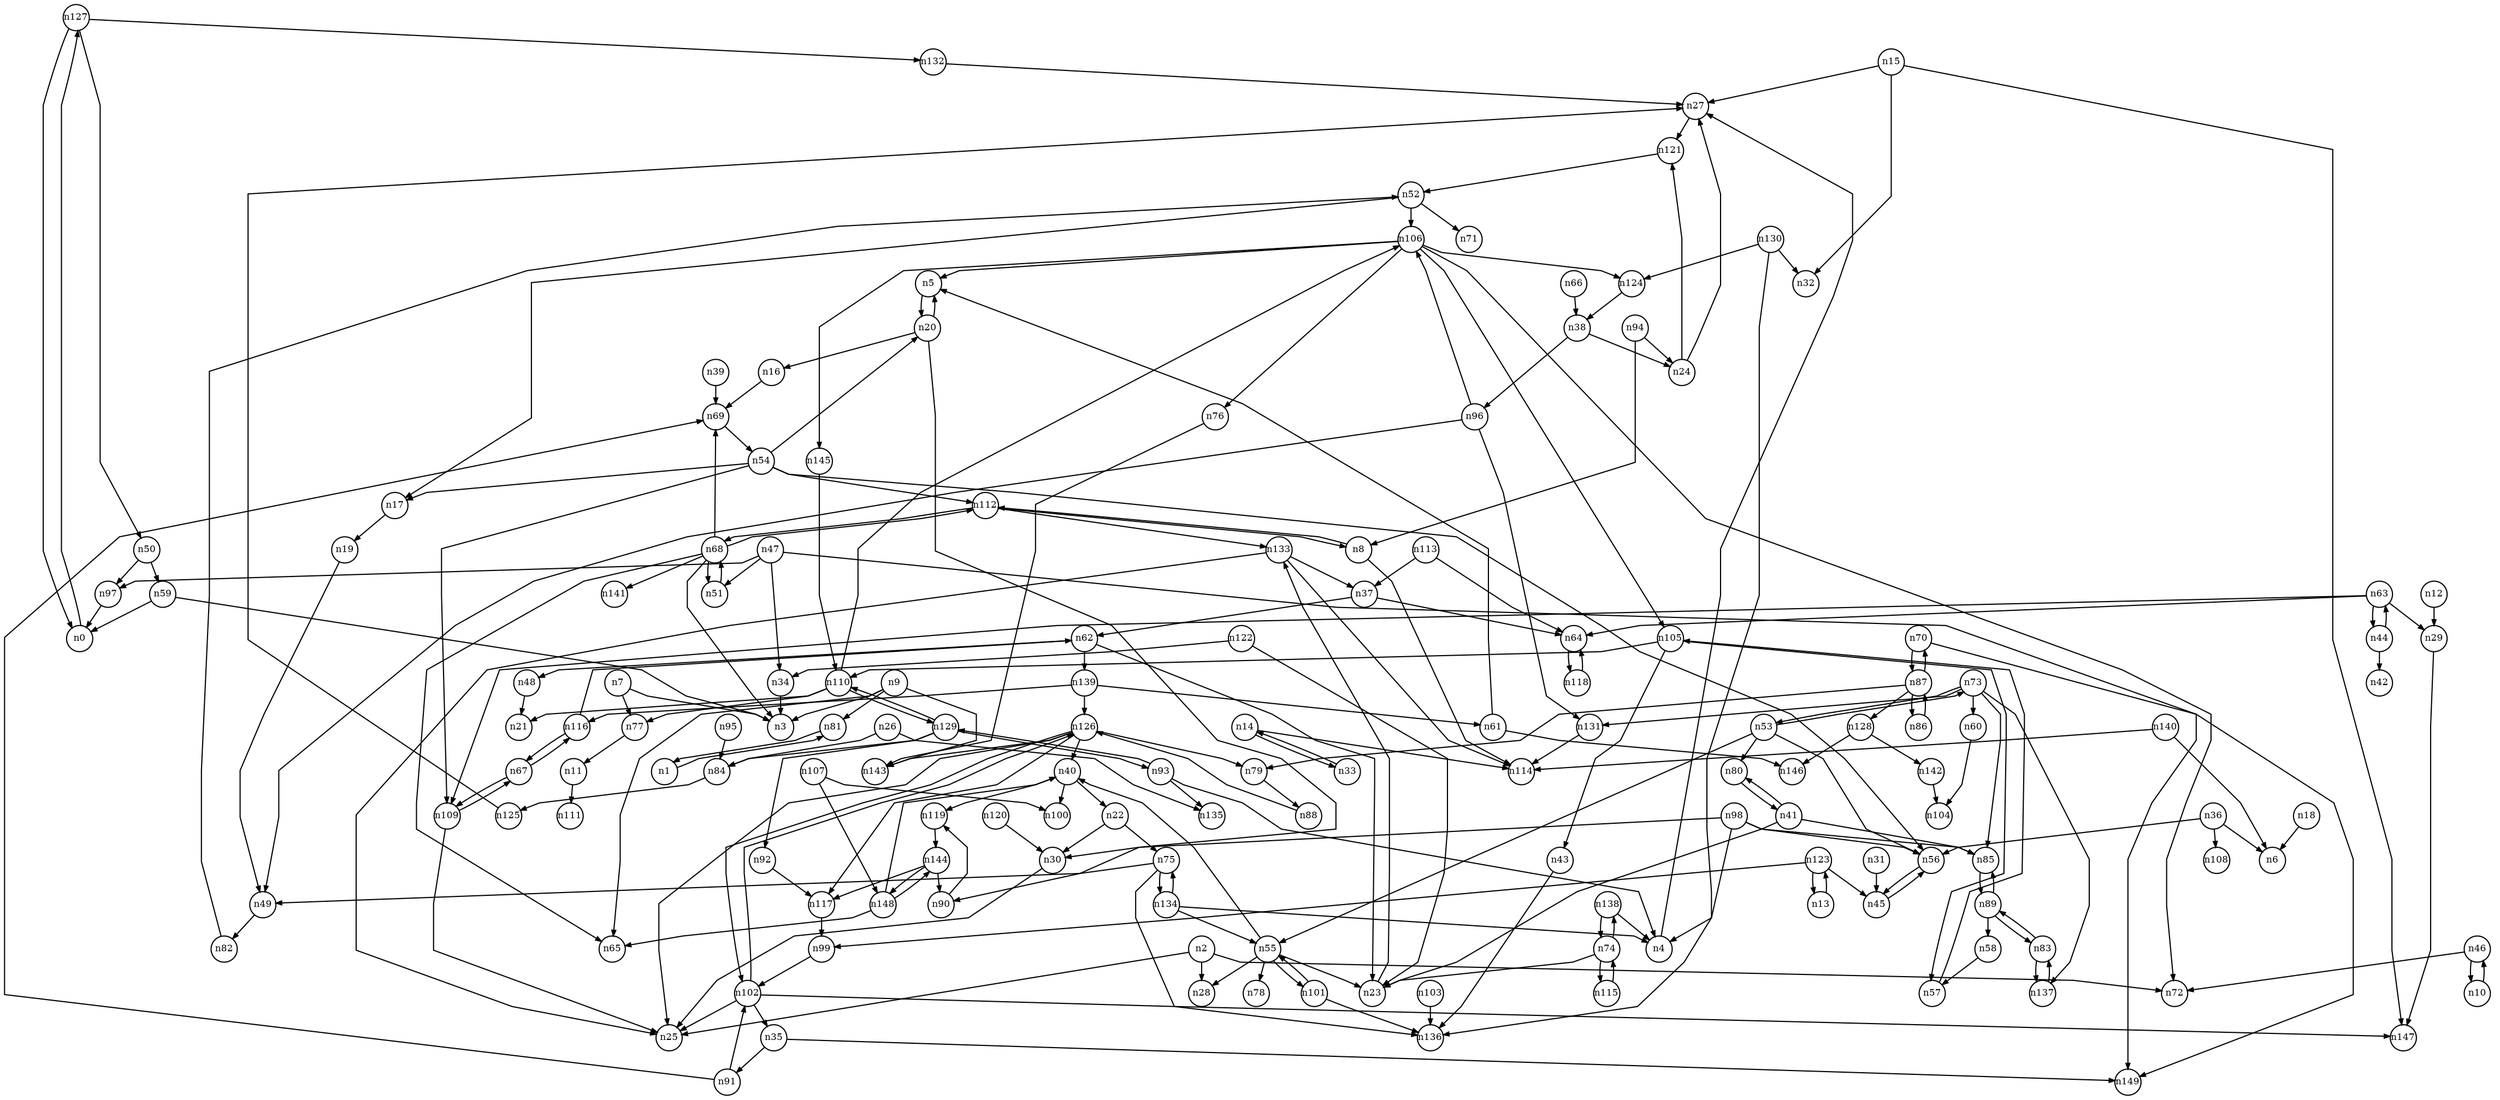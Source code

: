 digraph G{
splines=polyline;
ranksep=0.22;
nodesep=0.22;
nodesize=0.32;
fontsize=8
edge [arrowsize=0.5]
node [fontsize=8 shape=circle width=0.32 fixedsize=shape];

n127 -> n50
n127 -> n132
n127 -> n0
n0 -> n127
n2 -> n25
n2 -> n28
n2 -> n72
n27 -> n121
n4 -> n27
n7 -> n3
n7 -> n77
n77 -> n11
n8 -> n114
n8 -> n112
n9 -> n3
n9 -> n65
n9 -> n81
n9 -> n143
n81 -> n1
n46 -> n72
n46 -> n10
n10 -> n46
n11 -> n111
n29 -> n147
n12 -> n29
n123 -> n45
n123 -> n99
n123 -> n13
n13 -> n123
n33 -> n14
n14 -> n33
n14 -> n114
n15 -> n27
n15 -> n32
n15 -> n147
n69 -> n54
n16 -> n69
n19 -> n49
n17 -> n19
n18 -> n6
n49 -> n82
n5 -> n20
n20 -> n5
n20 -> n16
n20 -> n90
n90 -> n119
n30 -> n25
n22 -> n30
n22 -> n75
n133 -> n25
n133 -> n114
n133 -> n37
n23 -> n133
n24 -> n27
n24 -> n121
n121 -> n52
n84 -> n125
n26 -> n84
n26 -> n135
n45 -> n56
n31 -> n45
n34 -> n3
n91 -> n69
n91 -> n102
n35 -> n91
n35 -> n149
n36 -> n6
n36 -> n56
n36 -> n108
n56 -> n45
n62 -> n23
n62 -> n48
n62 -> n139
n37 -> n62
n37 -> n64
n64 -> n118
n38 -> n24
n38 -> n96
n39 -> n69
n40 -> n22
n40 -> n100
n40 -> n119
n119 -> n144
n41 -> n23
n41 -> n80
n41 -> n85
n80 -> n41
n85 -> n89
n43 -> n136
n44 -> n42
n44 -> n63
n47 -> n34
n47 -> n51
n47 -> n97
n47 -> n149
n51 -> n68
n97 -> n0
n48 -> n21
n82 -> n52
n59 -> n3
n59 -> n0
n50 -> n59
n50 -> n97
n52 -> n17
n52 -> n71
n52 -> n106
n106 -> n5
n106 -> n72
n106 -> n76
n106 -> n105
n106 -> n124
n106 -> n145
n55 -> n23
n55 -> n28
n55 -> n40
n55 -> n78
n55 -> n101
n53 -> n55
n53 -> n56
n53 -> n73
n53 -> n80
n73 -> n60
n73 -> n85
n73 -> n131
n73 -> n137
n73 -> n53
n54 -> n17
n54 -> n20
n54 -> n56
n54 -> n109
n54 -> n112
n109 -> n25
n109 -> n67
n112 -> n8
n112 -> n133
n112 -> n68
n101 -> n136
n101 -> n55
n57 -> n105
n58 -> n57
n60 -> n104
n61 -> n5
n61 -> n146
n63 -> n29
n63 -> n44
n63 -> n64
n63 -> n109
n66 -> n38
n67 -> n109
n67 -> n116
n116 -> n62
n116 -> n67
n68 -> n3
n68 -> n51
n68 -> n65
n68 -> n69
n68 -> n112
n68 -> n141
n70 -> n149
n70 -> n87
n131 -> n114
n137 -> n83
n74 -> n23
n74 -> n115
n74 -> n138
n115 -> n74
n138 -> n4
n138 -> n74
n75 -> n49
n75 -> n134
n75 -> n136
n134 -> n4
n134 -> n55
n134 -> n75
n76 -> n143
n1 -> n81
n83 -> n137
n83 -> n89
n125 -> n27
n87 -> n70
n87 -> n79
n87 -> n86
n87 -> n128
n79 -> n88
n86 -> n87
n128 -> n142
n128 -> n146
n126 -> n25
n126 -> n40
n126 -> n79
n126 -> n117
n126 -> n143
n126 -> n102
n88 -> n126
n89 -> n58
n89 -> n83
n89 -> n85
n117 -> n99
n92 -> n117
n93 -> n4
n93 -> n135
n93 -> n129
n94 -> n8
n94 -> n24
n95 -> n84
n96 -> n49
n96 -> n106
n96 -> n131
n98 -> n4
n98 -> n30
n98 -> n56
n98 -> n85
n102 -> n25
n102 -> n35
n102 -> n126
n102 -> n147
n103 -> n136
n105 -> n43
n105 -> n57
n105 -> n110
n124 -> n38
n145 -> n110
n107 -> n100
n107 -> n148
n148 -> n40
n148 -> n65
n148 -> n144
n110 -> n21
n110 -> n77
n110 -> n106
n110 -> n129
n113 -> n37
n113 -> n64
n99 -> n102
n118 -> n64
n120 -> n30
n122 -> n23
n122 -> n34
n132 -> n27
n142 -> n104
n129 -> n84
n129 -> n92
n129 -> n93
n129 -> n110
n130 -> n32
n130 -> n124
n130 -> n136
n139 -> n61
n139 -> n116
n139 -> n126
n140 -> n6
n140 -> n114
n144 -> n90
n144 -> n117
n144 -> n148
}
